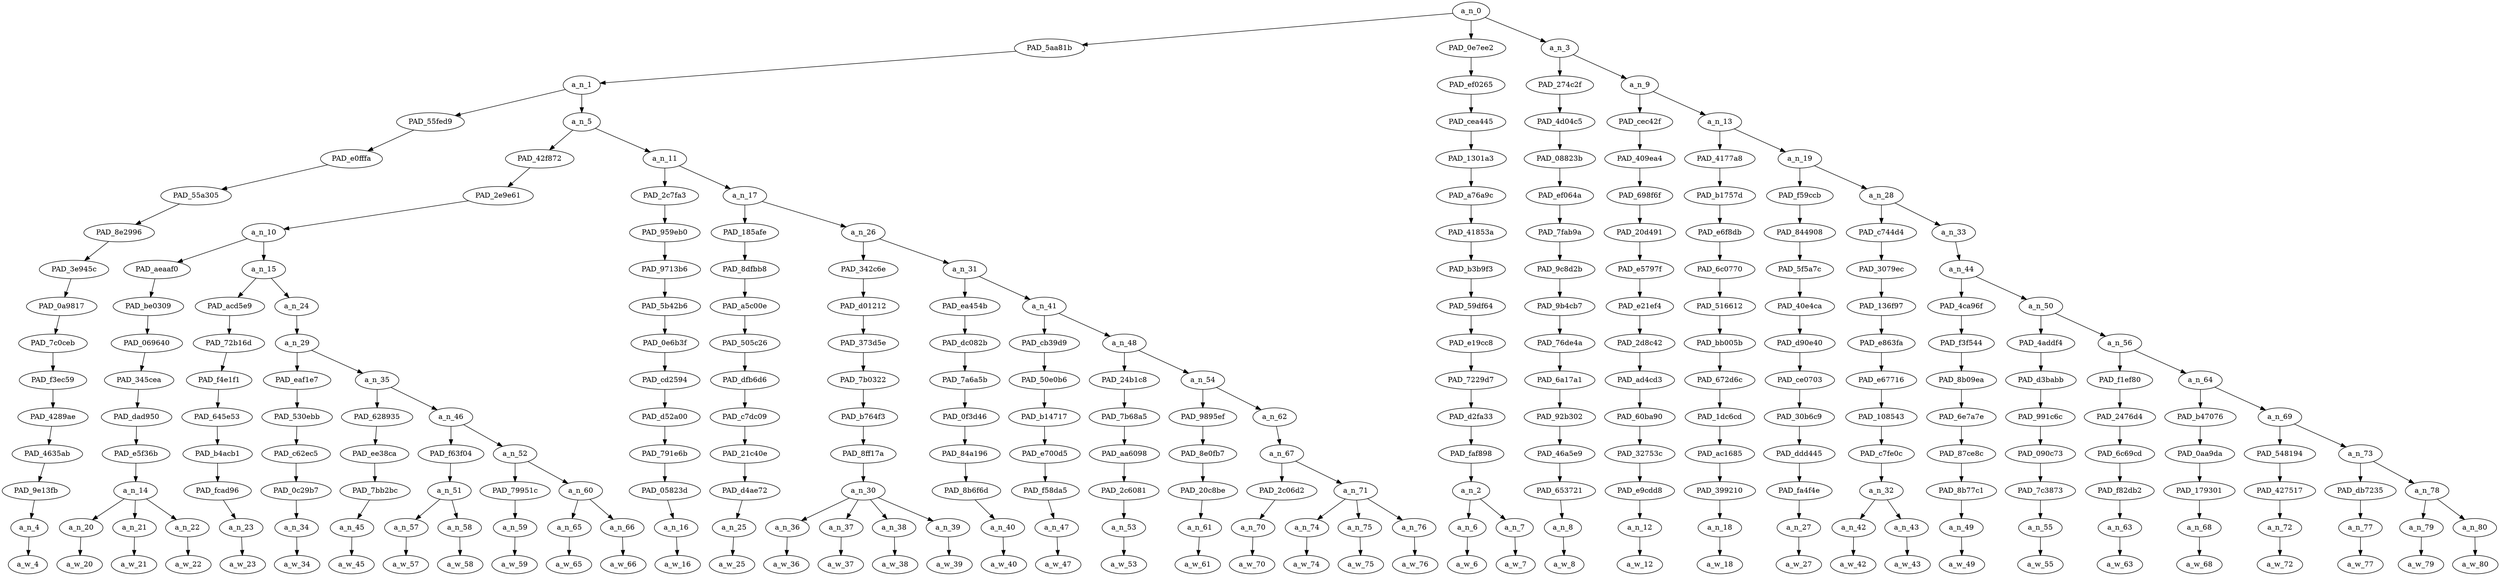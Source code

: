 strict digraph "" {
	a_n_0	[div_dir=1,
		index=0,
		level=15,
		pos="19.940673828125,15!",
		text_span="[0, 1, 2, 3, 4, 5, 6, 7, 8, 9, 10, 11, 12, 13, 14, 15, 16, 17, 18, 19, 20, 21, 22, 23, 24, 25, 26, 27, 28, 29, 30, 31, 32, 33, 34, \
35, 36, 37, 38, 39, 40, 41]",
		value=0.99999998];
	PAD_5aa81b	[div_dir=1,
		index=0,
		level=14,
		pos="4.275390625,14!",
		text_span="[0, 1, 2, 3, 4, 5, 6, 7, 8, 9, 10, 11, 12, 13, 14, 15, 16, 17, 18, 19, 20, 21, 22, 23, 24, 25]",
		value=0.67965793];
	a_n_0 -> PAD_5aa81b;
	PAD_0e7ee2	[div_dir=1,
		index=1,
		level=14,
		pos="26.5,14!",
		text_span="[26, 27]",
		value=0.03402904];
	a_n_0 -> PAD_0e7ee2;
	a_n_3	[div_dir=1,
		index=2,
		level=14,
		pos="29.046630859375,14!",
		text_span="[28, 29, 30, 31, 32, 33, 34, 35, 36, 37, 38, 39, 40, 41]",
		value=0.28548765];
	a_n_0 -> a_n_3;
	a_n_1	[div_dir=1,
		index=0,
		level=13,
		pos="4.275390625,13!",
		text_span="[0, 1, 2, 3, 4, 5, 6, 7, 8, 9, 10, 11, 12, 13, 14, 15, 16, 17, 18, 19, 20, 21, 22, 23, 24, 25]",
		value=0.67965793];
	PAD_5aa81b -> a_n_1;
	PAD_55fed9	[div_dir=1,
		index=0,
		level=12,
		pos="0.0,12!",
		text_span="[0]",
		value=0.03055779];
	a_n_1 -> PAD_55fed9;
	a_n_5	[div_dir=1,
		index=1,
		level=12,
		pos="8.55078125,12!",
		text_span="[1, 2, 3, 4, 5, 6, 7, 8, 9, 10, 11, 12, 13, 14, 15, 16, 17, 18, 19, 20, 21, 22, 23, 24, 25]",
		value=0.64831729];
	a_n_1 -> a_n_5;
	PAD_e0fffa	[div_dir=1,
		index=0,
		level=11,
		pos="0.0,11!",
		text_span="[0]",
		value=0.03055779];
	PAD_55fed9 -> PAD_e0fffa;
	PAD_55a305	[div_dir=1,
		index=0,
		level=10,
		pos="0.0,10!",
		text_span="[0]",
		value=0.03055779];
	PAD_e0fffa -> PAD_55a305;
	PAD_8e2996	[div_dir=1,
		index=0,
		level=9,
		pos="0.0,9!",
		text_span="[0]",
		value=0.03055779];
	PAD_55a305 -> PAD_8e2996;
	PAD_3e945c	[div_dir=1,
		index=0,
		level=8,
		pos="0.0,8!",
		text_span="[0]",
		value=0.03055779];
	PAD_8e2996 -> PAD_3e945c;
	PAD_0a9817	[div_dir=1,
		index=0,
		level=7,
		pos="0.0,7!",
		text_span="[0]",
		value=0.03055779];
	PAD_3e945c -> PAD_0a9817;
	PAD_7c0ceb	[div_dir=1,
		index=0,
		level=6,
		pos="0.0,6!",
		text_span="[0]",
		value=0.03055779];
	PAD_0a9817 -> PAD_7c0ceb;
	PAD_f3ec59	[div_dir=1,
		index=0,
		level=5,
		pos="0.0,5!",
		text_span="[0]",
		value=0.03055779];
	PAD_7c0ceb -> PAD_f3ec59;
	PAD_4289ae	[div_dir=1,
		index=0,
		level=4,
		pos="0.0,4!",
		text_span="[0]",
		value=0.03055779];
	PAD_f3ec59 -> PAD_4289ae;
	PAD_4635ab	[div_dir=1,
		index=0,
		level=3,
		pos="0.0,3!",
		text_span="[0]",
		value=0.03055779];
	PAD_4289ae -> PAD_4635ab;
	PAD_9e13fb	[div_dir=1,
		index=0,
		level=2,
		pos="0.0,2!",
		text_span="[0]",
		value=0.03055779];
	PAD_4635ab -> PAD_9e13fb;
	a_n_4	[div_dir=1,
		index=0,
		level=1,
		pos="0.0,1!",
		text_span="[0]",
		value=0.03055779];
	PAD_9e13fb -> a_n_4;
	a_w_4	[div_dir=0,
		index=0,
		level=0,
		pos="0,0!",
		text_span="[0]",
		value=if];
	a_n_4 -> a_w_4;
	PAD_42f872	[div_dir=1,
		index=1,
		level=11,
		pos="3.5390625,11!",
		text_span="[1, 2, 3, 4, 5, 6, 7, 8, 9, 10, 11]",
		value=0.24037315];
	a_n_5 -> PAD_42f872;
	a_n_11	[div_dir=1,
		index=2,
		level=11,
		pos="13.5625,11!",
		text_span="[12, 13, 14, 15, 16, 17, 18, 19, 20, 21, 22, 23, 24, 25]",
		value=0.40720074];
	a_n_5 -> a_n_11;
	PAD_2e9e61	[div_dir=1,
		index=1,
		level=10,
		pos="3.5390625,10!",
		text_span="[1, 2, 3, 4, 5, 6, 7, 8, 9, 10, 11]",
		value=0.24037315];
	PAD_42f872 -> PAD_2e9e61;
	a_n_10	[div_dir=1,
		index=1,
		level=9,
		pos="3.5390625,9!",
		text_span="[1, 2, 3, 4, 5, 6, 7, 8, 9, 10, 11]",
		value=0.24037315];
	PAD_2e9e61 -> a_n_10;
	PAD_aeaaf0	[div_dir=1,
		index=1,
		level=8,
		pos="2.0,8!",
		text_span="[1, 2, 3]",
		value=0.09394217];
	a_n_10 -> PAD_aeaaf0;
	a_n_15	[div_dir=1,
		index=2,
		level=8,
		pos="5.078125,8!",
		text_span="[4, 5, 6, 7, 8, 9, 10, 11]",
		value=0.14599080];
	a_n_10 -> a_n_15;
	PAD_be0309	[div_dir=1,
		index=1,
		level=7,
		pos="2.0,7!",
		text_span="[1, 2, 3]",
		value=0.09394217];
	PAD_aeaaf0 -> PAD_be0309;
	PAD_069640	[div_dir=1,
		index=1,
		level=6,
		pos="2.0,6!",
		text_span="[1, 2, 3]",
		value=0.09394217];
	PAD_be0309 -> PAD_069640;
	PAD_345cea	[div_dir=1,
		index=1,
		level=5,
		pos="2.0,5!",
		text_span="[1, 2, 3]",
		value=0.09394217];
	PAD_069640 -> PAD_345cea;
	PAD_dad950	[div_dir=1,
		index=1,
		level=4,
		pos="2.0,4!",
		text_span="[1, 2, 3]",
		value=0.09394217];
	PAD_345cea -> PAD_dad950;
	PAD_e5f36b	[div_dir=1,
		index=1,
		level=3,
		pos="2.0,3!",
		text_span="[1, 2, 3]",
		value=0.09394217];
	PAD_dad950 -> PAD_e5f36b;
	a_n_14	[div_dir=1,
		index=1,
		level=2,
		pos="2.0,2!",
		text_span="[1, 2, 3]",
		value=0.09394217];
	PAD_e5f36b -> a_n_14;
	a_n_20	[div_dir=1,
		index=1,
		level=1,
		pos="1.0,1!",
		text_span="[1]",
		value=0.02544638];
	a_n_14 -> a_n_20;
	a_n_21	[div_dir=1,
		index=2,
		level=1,
		pos="2.0,1!",
		text_span="[2]",
		value=0.03530721];
	a_n_14 -> a_n_21;
	a_n_22	[div_dir=1,
		index=3,
		level=1,
		pos="3.0,1!",
		text_span="[3]",
		value=0.03275971];
	a_n_14 -> a_n_22;
	a_w_20	[div_dir=0,
		index=1,
		level=0,
		pos="1,0!",
		text_span="[1]",
		value=every];
	a_n_20 -> a_w_20;
	a_w_21	[div_dir=0,
		index=2,
		level=0,
		pos="2,0!",
		text_span="[2]",
		value=white];
	a_n_21 -> a_w_21;
	a_w_22	[div_dir=0,
		index=3,
		level=0,
		pos="3,0!",
		text_span="[3]",
		value=man];
	a_n_22 -> a_w_22;
	PAD_acd5e9	[div_dir=1,
		index=2,
		level=7,
		pos="4.0,7!",
		text_span="[4]",
		value=0.02057072];
	a_n_15 -> PAD_acd5e9;
	a_n_24	[div_dir=1,
		index=3,
		level=7,
		pos="6.15625,7!",
		text_span="[5, 6, 7, 8, 9, 10, 11]",
		value=0.12516786];
	a_n_15 -> a_n_24;
	PAD_72b16d	[div_dir=1,
		index=2,
		level=6,
		pos="4.0,6!",
		text_span="[4]",
		value=0.02057072];
	PAD_acd5e9 -> PAD_72b16d;
	PAD_f4e1f1	[div_dir=1,
		index=2,
		level=5,
		pos="4.0,5!",
		text_span="[4]",
		value=0.02057072];
	PAD_72b16d -> PAD_f4e1f1;
	PAD_645e53	[div_dir=1,
		index=2,
		level=4,
		pos="4.0,4!",
		text_span="[4]",
		value=0.02057072];
	PAD_f4e1f1 -> PAD_645e53;
	PAD_b4acb1	[div_dir=1,
		index=2,
		level=3,
		pos="4.0,3!",
		text_span="[4]",
		value=0.02057072];
	PAD_645e53 -> PAD_b4acb1;
	PAD_fcad96	[div_dir=1,
		index=2,
		level=2,
		pos="4.0,2!",
		text_span="[4]",
		value=0.02057072];
	PAD_b4acb1 -> PAD_fcad96;
	a_n_23	[div_dir=1,
		index=4,
		level=1,
		pos="4.0,1!",
		text_span="[4]",
		value=0.02057072];
	PAD_fcad96 -> a_n_23;
	a_w_23	[div_dir=0,
		index=4,
		level=0,
		pos="4,0!",
		text_span="[4]",
		value=who];
	a_n_23 -> a_w_23;
	a_n_29	[div_dir=1,
		index=3,
		level=6,
		pos="6.15625,6!",
		text_span="[5, 6, 7, 8, 9, 10, 11]",
		value=0.12496294];
	a_n_24 -> a_n_29;
	PAD_eaf1e7	[div_dir=1,
		index=3,
		level=5,
		pos="5.0,5!",
		text_span="[5]",
		value=0.01959986];
	a_n_29 -> PAD_eaf1e7;
	a_n_35	[div_dir=1,
		index=4,
		level=5,
		pos="7.3125,5!",
		text_span="[6, 7, 8, 9, 10, 11]",
		value=0.10515816];
	a_n_29 -> a_n_35;
	PAD_530ebb	[div_dir=1,
		index=3,
		level=4,
		pos="5.0,4!",
		text_span="[5]",
		value=0.01959986];
	PAD_eaf1e7 -> PAD_530ebb;
	PAD_c62ec5	[div_dir=1,
		index=3,
		level=3,
		pos="5.0,3!",
		text_span="[5]",
		value=0.01959986];
	PAD_530ebb -> PAD_c62ec5;
	PAD_0c29b7	[div_dir=1,
		index=3,
		level=2,
		pos="5.0,2!",
		text_span="[5]",
		value=0.01959986];
	PAD_c62ec5 -> PAD_0c29b7;
	a_n_34	[div_dir=1,
		index=5,
		level=1,
		pos="5.0,1!",
		text_span="[5]",
		value=0.01959986];
	PAD_0c29b7 -> a_n_34;
	a_w_34	[div_dir=0,
		index=5,
		level=0,
		pos="5,0!",
		text_span="[5]",
		value=cares];
	a_n_34 -> a_w_34;
	PAD_628935	[div_dir=1,
		index=4,
		level=4,
		pos="6.0,4!",
		text_span="[6]",
		value=0.01697920];
	a_n_35 -> PAD_628935;
	a_n_46	[div_dir=1,
		index=5,
		level=4,
		pos="8.625,4!",
		text_span="[7, 8, 9, 10, 11]",
		value=0.08797905];
	a_n_35 -> a_n_46;
	PAD_ee38ca	[div_dir=1,
		index=4,
		level=3,
		pos="6.0,3!",
		text_span="[6]",
		value=0.01697920];
	PAD_628935 -> PAD_ee38ca;
	PAD_7bb2bc	[div_dir=1,
		index=4,
		level=2,
		pos="6.0,2!",
		text_span="[6]",
		value=0.01697920];
	PAD_ee38ca -> PAD_7bb2bc;
	a_n_45	[div_dir=1,
		index=6,
		level=1,
		pos="6.0,1!",
		text_span="[6]",
		value=0.01697920];
	PAD_7bb2bc -> a_n_45;
	a_w_45	[div_dir=0,
		index=6,
		level=0,
		pos="6,0!",
		text_span="[6]",
		value=about];
	a_n_45 -> a_w_45;
	PAD_f63f04	[div_dir=1,
		index=5,
		level=3,
		pos="7.5,3!",
		text_span="[7, 8]",
		value=0.03152978];
	a_n_46 -> PAD_f63f04;
	a_n_52	[div_dir=1,
		index=6,
		level=3,
		pos="9.75,3!",
		text_span="[9, 10, 11]",
		value=0.05625536];
	a_n_46 -> a_n_52;
	a_n_51	[div_dir=1,
		index=5,
		level=2,
		pos="7.5,2!",
		text_span="[7, 8]",
		value=0.03152978];
	PAD_f63f04 -> a_n_51;
	a_n_57	[div_dir=1,
		index=7,
		level=1,
		pos="7.0,1!",
		text_span="[7]",
		value=0.01437065];
	a_n_51 -> a_n_57;
	a_n_58	[div_dir=1,
		index=8,
		level=1,
		pos="8.0,1!",
		text_span="[8]",
		value=0.01704860];
	a_n_51 -> a_n_58;
	a_w_57	[div_dir=0,
		index=7,
		level=0,
		pos="7,0!",
		text_span="[7]",
		value=the];
	a_n_57 -> a_w_57;
	a_w_58	[div_dir=0,
		index=8,
		level=0,
		pos="8,0!",
		text_span="[8]",
		value=survival];
	a_n_58 -> a_w_58;
	PAD_79951c	[div_dir=1,
		index=6,
		level=2,
		pos="9.0,2!",
		text_span="[9]",
		value=0.01666526];
	a_n_52 -> PAD_79951c;
	a_n_60	[div_dir=1,
		index=7,
		level=2,
		pos="10.5,2!",
		text_span="[10, 11]",
		value=0.03943015];
	a_n_52 -> a_n_60;
	a_n_59	[div_dir=1,
		index=9,
		level=1,
		pos="9.0,1!",
		text_span="[9]",
		value=0.01666526];
	PAD_79951c -> a_n_59;
	a_w_59	[div_dir=0,
		index=9,
		level=0,
		pos="9,0!",
		text_span="[9]",
		value=of];
	a_n_59 -> a_w_59;
	a_n_65	[div_dir=1,
		index=10,
		level=1,
		pos="10.0,1!",
		text_span="[10]",
		value=0.01855398];
	a_n_60 -> a_n_65;
	a_n_66	[div_dir=1,
		index=11,
		level=1,
		pos="11.0,1!",
		text_span="[11]",
		value=0.02075713];
	a_n_60 -> a_n_66;
	a_w_65	[div_dir=0,
		index=10,
		level=0,
		pos="10,0!",
		text_span="[10]",
		value=our];
	a_n_65 -> a_w_65;
	a_w_66	[div_dir=0,
		index=11,
		level=0,
		pos="11,0!",
		text_span="[11]",
		value=race];
	a_n_66 -> a_w_66;
	PAD_2c7fa3	[div_dir=1,
		index=2,
		level=10,
		pos="12.0,10!",
		text_span="[12]",
		value=0.02116795];
	a_n_11 -> PAD_2c7fa3;
	a_n_17	[div_dir=1,
		index=3,
		level=10,
		pos="15.125,10!",
		text_span="[13, 14, 15, 16, 17, 18, 19, 20, 21, 22, 23, 24, 25]",
		value=0.38543283];
	a_n_11 -> a_n_17;
	PAD_959eb0	[div_dir=1,
		index=2,
		level=9,
		pos="12.0,9!",
		text_span="[12]",
		value=0.02116795];
	PAD_2c7fa3 -> PAD_959eb0;
	PAD_9713b6	[div_dir=1,
		index=3,
		level=8,
		pos="12.0,8!",
		text_span="[12]",
		value=0.02116795];
	PAD_959eb0 -> PAD_9713b6;
	PAD_5b42b6	[div_dir=1,
		index=4,
		level=7,
		pos="12.0,7!",
		text_span="[12]",
		value=0.02116795];
	PAD_9713b6 -> PAD_5b42b6;
	PAD_0e6b3f	[div_dir=1,
		index=4,
		level=6,
		pos="12.0,6!",
		text_span="[12]",
		value=0.02116795];
	PAD_5b42b6 -> PAD_0e6b3f;
	PAD_cd2594	[div_dir=1,
		index=5,
		level=5,
		pos="12.0,5!",
		text_span="[12]",
		value=0.02116795];
	PAD_0e6b3f -> PAD_cd2594;
	PAD_d52a00	[div_dir=1,
		index=6,
		level=4,
		pos="12.0,4!",
		text_span="[12]",
		value=0.02116795];
	PAD_cd2594 -> PAD_d52a00;
	PAD_791e6b	[div_dir=1,
		index=7,
		level=3,
		pos="12.0,3!",
		text_span="[12]",
		value=0.02116795];
	PAD_d52a00 -> PAD_791e6b;
	PAD_05823d	[div_dir=1,
		index=8,
		level=2,
		pos="12.0,2!",
		text_span="[12]",
		value=0.02116795];
	PAD_791e6b -> PAD_05823d;
	a_n_16	[div_dir=1,
		index=12,
		level=1,
		pos="12.0,1!",
		text_span="[12]",
		value=0.02116795];
	PAD_05823d -> a_n_16;
	a_w_16	[div_dir=0,
		index=12,
		level=0,
		pos="12,0!",
		text_span="[12]",
		value=killed];
	a_n_16 -> a_w_16;
	PAD_185afe	[div_dir=-1,
		index=3,
		level=9,
		pos="13.0,9!",
		text_span="[13]",
		value=0.01556268];
	a_n_17 -> PAD_185afe;
	a_n_26	[div_dir=1,
		index=4,
		level=9,
		pos="17.25,9!",
		text_span="[14, 15, 16, 17, 18, 19, 20, 21, 22, 23, 24, 25]",
		value=0.36929369];
	a_n_17 -> a_n_26;
	PAD_8dfbb8	[div_dir=-1,
		index=4,
		level=8,
		pos="13.0,8!",
		text_span="[13]",
		value=0.01556268];
	PAD_185afe -> PAD_8dfbb8;
	PAD_a5c00e	[div_dir=-1,
		index=5,
		level=7,
		pos="13.0,7!",
		text_span="[13]",
		value=0.01556268];
	PAD_8dfbb8 -> PAD_a5c00e;
	PAD_505c26	[div_dir=-1,
		index=5,
		level=6,
		pos="13.0,6!",
		text_span="[13]",
		value=0.01556268];
	PAD_a5c00e -> PAD_505c26;
	PAD_dfb6d6	[div_dir=-1,
		index=6,
		level=5,
		pos="13.0,5!",
		text_span="[13]",
		value=0.01556268];
	PAD_505c26 -> PAD_dfb6d6;
	PAD_c7dc09	[div_dir=-1,
		index=7,
		level=4,
		pos="13.0,4!",
		text_span="[13]",
		value=0.01556268];
	PAD_dfb6d6 -> PAD_c7dc09;
	PAD_21c40e	[div_dir=-1,
		index=8,
		level=3,
		pos="13.0,3!",
		text_span="[13]",
		value=0.01556268];
	PAD_c7dc09 -> PAD_21c40e;
	PAD_d4ae72	[div_dir=-1,
		index=9,
		level=2,
		pos="13.0,2!",
		text_span="[13]",
		value=0.01556268];
	PAD_21c40e -> PAD_d4ae72;
	a_n_25	[div_dir=-1,
		index=13,
		level=1,
		pos="13.0,1!",
		text_span="[13]",
		value=0.01556268];
	PAD_d4ae72 -> a_n_25;
	a_w_25	[div_dir=0,
		index=13,
		level=0,
		pos="13,0!",
		text_span="[13]",
		value=as];
	a_n_25 -> a_w_25;
	PAD_342c6e	[div_dir=1,
		index=5,
		level=8,
		pos="15.5,8!",
		text_span="[14, 15, 16, 17]",
		value=0.22661802];
	a_n_26 -> PAD_342c6e;
	a_n_31	[div_dir=1,
		index=6,
		level=8,
		pos="19.0,8!",
		text_span="[18, 19, 20, 21, 22, 23, 24, 25]",
		value=0.14206937];
	a_n_26 -> a_n_31;
	PAD_d01212	[div_dir=1,
		index=6,
		level=7,
		pos="15.5,7!",
		text_span="[14, 15, 16, 17]",
		value=0.22661802];
	PAD_342c6e -> PAD_d01212;
	PAD_373d5e	[div_dir=1,
		index=6,
		level=6,
		pos="15.5,6!",
		text_span="[14, 15, 16, 17]",
		value=0.22661802];
	PAD_d01212 -> PAD_373d5e;
	PAD_7b0322	[div_dir=1,
		index=7,
		level=5,
		pos="15.5,5!",
		text_span="[14, 15, 16, 17]",
		value=0.22661802];
	PAD_373d5e -> PAD_7b0322;
	PAD_b764f3	[div_dir=1,
		index=8,
		level=4,
		pos="15.5,4!",
		text_span="[14, 15, 16, 17]",
		value=0.22661802];
	PAD_7b0322 -> PAD_b764f3;
	PAD_8ff17a	[div_dir=1,
		index=9,
		level=3,
		pos="15.5,3!",
		text_span="[14, 15, 16, 17]",
		value=0.22661802];
	PAD_b764f3 -> PAD_8ff17a;
	a_n_30	[div_dir=1,
		index=10,
		level=2,
		pos="15.5,2!",
		text_span="[14, 15, 16, 17]",
		value=0.22661802];
	PAD_8ff17a -> a_n_30;
	a_n_36	[div_dir=1,
		index=14,
		level=1,
		pos="14.0,1!",
		text_span="[14]",
		value=0.02031944];
	a_n_30 -> a_n_36;
	a_n_37	[div_dir=1,
		index=15,
		level=1,
		pos="15.0,1!",
		text_span="[15]",
		value=0.12129426];
	a_n_30 -> a_n_37;
	a_n_38	[div_dir=1,
		index=16,
		level=1,
		pos="16.0,1!",
		text_span="[16]",
		value=0.01946410];
	a_n_30 -> a_n_38;
	a_n_39	[div_dir=1,
		index=17,
		level=1,
		pos="17.0,1!",
		text_span="[17]",
		value=0.06490424];
	a_n_30 -> a_n_39;
	a_w_36	[div_dir=0,
		index=14,
		level=0,
		pos="14,0!",
		text_span="[14]",
		value=many];
	a_n_36 -> a_w_36;
	a_w_37	[div_dir=0,
		index=15,
		level=0,
		pos="15,0!",
		text_span="[15]",
		value=niggers];
	a_n_37 -> a_w_37;
	a_w_38	[div_dir=0,
		index=16,
		level=0,
		pos="16,0!",
		text_span="[16]",
		value=and];
	a_n_38 -> a_w_38;
	a_w_39	[div_dir=0,
		index=17,
		level=0,
		pos="17,0!",
		text_span="[17]",
		value=kikes];
	a_n_39 -> a_w_39;
	PAD_ea454b	[div_dir=1,
		index=7,
		level=7,
		pos="18.0,7!",
		text_span="[18]",
		value=0.01747156];
	a_n_31 -> PAD_ea454b;
	a_n_41	[div_dir=1,
		index=8,
		level=7,
		pos="20.0,7!",
		text_span="[19, 20, 21, 22, 23, 24, 25]",
		value=0.12437032];
	a_n_31 -> a_n_41;
	PAD_dc082b	[div_dir=1,
		index=7,
		level=6,
		pos="18.0,6!",
		text_span="[18]",
		value=0.01747156];
	PAD_ea454b -> PAD_dc082b;
	PAD_7a6a5b	[div_dir=1,
		index=8,
		level=5,
		pos="18.0,5!",
		text_span="[18]",
		value=0.01747156];
	PAD_dc082b -> PAD_7a6a5b;
	PAD_0f3d46	[div_dir=1,
		index=9,
		level=4,
		pos="18.0,4!",
		text_span="[18]",
		value=0.01747156];
	PAD_7a6a5b -> PAD_0f3d46;
	PAD_84a196	[div_dir=1,
		index=10,
		level=3,
		pos="18.0,3!",
		text_span="[18]",
		value=0.01747156];
	PAD_0f3d46 -> PAD_84a196;
	PAD_8b6f6d	[div_dir=1,
		index=11,
		level=2,
		pos="18.0,2!",
		text_span="[18]",
		value=0.01747156];
	PAD_84a196 -> PAD_8b6f6d;
	a_n_40	[div_dir=1,
		index=18,
		level=1,
		pos="18.0,1!",
		text_span="[18]",
		value=0.01747156];
	PAD_8b6f6d -> a_n_40;
	a_w_40	[div_dir=0,
		index=18,
		level=0,
		pos="18,0!",
		text_span="[18]",
		value=as1];
	a_n_40 -> a_w_40;
	PAD_cb39d9	[div_dir=1,
		index=8,
		level=6,
		pos="19.0,6!",
		text_span="[19]",
		value=0.01729830];
	a_n_41 -> PAD_cb39d9;
	a_n_48	[div_dir=1,
		index=9,
		level=6,
		pos="21.0,6!",
		text_span="[20, 21, 22, 23, 24, 25]",
		value=0.10684010];
	a_n_41 -> a_n_48;
	PAD_50e0b6	[div_dir=1,
		index=9,
		level=5,
		pos="19.0,5!",
		text_span="[19]",
		value=0.01729830];
	PAD_cb39d9 -> PAD_50e0b6;
	PAD_b14717	[div_dir=1,
		index=10,
		level=4,
		pos="19.0,4!",
		text_span="[19]",
		value=0.01729830];
	PAD_50e0b6 -> PAD_b14717;
	PAD_e700d5	[div_dir=1,
		index=11,
		level=3,
		pos="19.0,3!",
		text_span="[19]",
		value=0.01729830];
	PAD_b14717 -> PAD_e700d5;
	PAD_f58da5	[div_dir=1,
		index=12,
		level=2,
		pos="19.0,2!",
		text_span="[19]",
		value=0.01729830];
	PAD_e700d5 -> PAD_f58da5;
	a_n_47	[div_dir=1,
		index=19,
		level=1,
		pos="19.0,1!",
		text_span="[19]",
		value=0.01729830];
	PAD_f58da5 -> a_n_47;
	a_w_47	[div_dir=0,
		index=19,
		level=0,
		pos="19,0!",
		text_span="[19]",
		value=they];
	a_n_47 -> a_w_47;
	PAD_24b1c8	[div_dir=1,
		index=10,
		level=5,
		pos="20.0,5!",
		text_span="[20]",
		value=0.01681127];
	a_n_48 -> PAD_24b1c8;
	a_n_54	[div_dir=1,
		index=11,
		level=5,
		pos="22.0,5!",
		text_span="[21, 22, 23, 24, 25]",
		value=0.08982127];
	a_n_48 -> a_n_54;
	PAD_7b68a5	[div_dir=1,
		index=11,
		level=4,
		pos="20.0,4!",
		text_span="[20]",
		value=0.01681127];
	PAD_24b1c8 -> PAD_7b68a5;
	PAD_aa6098	[div_dir=1,
		index=12,
		level=3,
		pos="20.0,3!",
		text_span="[20]",
		value=0.01681127];
	PAD_7b68a5 -> PAD_aa6098;
	PAD_2c6081	[div_dir=1,
		index=13,
		level=2,
		pos="20.0,2!",
		text_span="[20]",
		value=0.01681127];
	PAD_aa6098 -> PAD_2c6081;
	a_n_53	[div_dir=1,
		index=20,
		level=1,
		pos="20.0,1!",
		text_span="[20]",
		value=0.01681127];
	PAD_2c6081 -> a_n_53;
	a_w_53	[div_dir=0,
		index=20,
		level=0,
		pos="20,0!",
		text_span="[20]",
		value=could];
	a_n_53 -> a_w_53;
	PAD_9895ef	[div_dir=1,
		index=12,
		level=4,
		pos="21.0,4!",
		text_span="[21]",
		value=0.01737245];
	a_n_54 -> PAD_9895ef;
	a_n_62	[div_dir=1,
		index=13,
		level=4,
		pos="23.0,4!",
		text_span="[22, 23, 24, 25]",
		value=0.07225892];
	a_n_54 -> a_n_62;
	PAD_8e0fb7	[div_dir=1,
		index=13,
		level=3,
		pos="21.0,3!",
		text_span="[21]",
		value=0.01737245];
	PAD_9895ef -> PAD_8e0fb7;
	PAD_20c8be	[div_dir=1,
		index=14,
		level=2,
		pos="21.0,2!",
		text_span="[21]",
		value=0.01737245];
	PAD_8e0fb7 -> PAD_20c8be;
	a_n_61	[div_dir=1,
		index=21,
		level=1,
		pos="21.0,1!",
		text_span="[21]",
		value=0.01737245];
	PAD_20c8be -> a_n_61;
	a_w_61	[div_dir=0,
		index=21,
		level=0,
		pos="21,0!",
		text_span="[21]",
		value=before];
	a_n_61 -> a_w_61;
	a_n_67	[div_dir=1,
		index=14,
		level=3,
		pos="23.0,3!",
		text_span="[22, 23, 24, 25]",
		value=0.07209566];
	a_n_62 -> a_n_67;
	PAD_2c06d2	[div_dir=1,
		index=15,
		level=2,
		pos="22.0,2!",
		text_span="[22]",
		value=0.01714228];
	a_n_67 -> PAD_2c06d2;
	a_n_71	[div_dir=1,
		index=16,
		level=2,
		pos="24.0,2!",
		text_span="[23, 24, 25]",
		value=0.05479013];
	a_n_67 -> a_n_71;
	a_n_70	[div_dir=1,
		index=22,
		level=1,
		pos="22.0,1!",
		text_span="[22]",
		value=0.01714228];
	PAD_2c06d2 -> a_n_70;
	a_w_70	[div_dir=0,
		index=22,
		level=0,
		pos="22,0!",
		text_span="[22]",
		value=getting];
	a_n_70 -> a_w_70;
	a_n_74	[div_dir=1,
		index=23,
		level=1,
		pos="23.0,1!",
		text_span="[23]",
		value=0.01643390];
	a_n_71 -> a_n_74;
	a_n_75	[div_dir=1,
		index=24,
		level=1,
		pos="24.0,1!",
		text_span="[24]",
		value=0.01688215];
	a_n_71 -> a_n_75;
	a_n_76	[div_dir=1,
		index=25,
		level=1,
		pos="25.0,1!",
		text_span="[25]",
		value=0.02133331];
	a_n_71 -> a_n_76;
	a_w_74	[div_dir=0,
		index=23,
		level=0,
		pos="23,0!",
		text_span="[23]",
		value=arrested];
	a_n_74 -> a_w_74;
	a_w_75	[div_dir=0,
		index=24,
		level=0,
		pos="24,0!",
		text_span="[24]",
		value=or];
	a_n_75 -> a_w_75;
	a_w_76	[div_dir=0,
		index=25,
		level=0,
		pos="25,0!",
		text_span="[25]",
		value=killed1];
	a_n_76 -> a_w_76;
	PAD_ef0265	[div_dir=1,
		index=1,
		level=13,
		pos="26.5,13!",
		text_span="[26, 27]",
		value=0.03402904];
	PAD_0e7ee2 -> PAD_ef0265;
	PAD_cea445	[div_dir=1,
		index=2,
		level=12,
		pos="26.5,12!",
		text_span="[26, 27]",
		value=0.03402904];
	PAD_ef0265 -> PAD_cea445;
	PAD_1301a3	[div_dir=1,
		index=3,
		level=11,
		pos="26.5,11!",
		text_span="[26, 27]",
		value=0.03402904];
	PAD_cea445 -> PAD_1301a3;
	PAD_a76a9c	[div_dir=1,
		index=4,
		level=10,
		pos="26.5,10!",
		text_span="[26, 27]",
		value=0.03402904];
	PAD_1301a3 -> PAD_a76a9c;
	PAD_41853a	[div_dir=1,
		index=5,
		level=9,
		pos="26.5,9!",
		text_span="[26, 27]",
		value=0.03402904];
	PAD_a76a9c -> PAD_41853a;
	PAD_b3b9f3	[div_dir=1,
		index=7,
		level=8,
		pos="26.5,8!",
		text_span="[26, 27]",
		value=0.03402904];
	PAD_41853a -> PAD_b3b9f3;
	PAD_59df64	[div_dir=1,
		index=9,
		level=7,
		pos="26.5,7!",
		text_span="[26, 27]",
		value=0.03402904];
	PAD_b3b9f3 -> PAD_59df64;
	PAD_e19cc8	[div_dir=1,
		index=10,
		level=6,
		pos="26.5,6!",
		text_span="[26, 27]",
		value=0.03402904];
	PAD_59df64 -> PAD_e19cc8;
	PAD_7229d7	[div_dir=1,
		index=12,
		level=5,
		pos="26.5,5!",
		text_span="[26, 27]",
		value=0.03402904];
	PAD_e19cc8 -> PAD_7229d7;
	PAD_d2fa33	[div_dir=1,
		index=14,
		level=4,
		pos="26.5,4!",
		text_span="[26, 27]",
		value=0.03402904];
	PAD_7229d7 -> PAD_d2fa33;
	PAD_faf898	[div_dir=1,
		index=15,
		level=3,
		pos="26.5,3!",
		text_span="[26, 27]",
		value=0.03402904];
	PAD_d2fa33 -> PAD_faf898;
	a_n_2	[div_dir=1,
		index=17,
		level=2,
		pos="26.5,2!",
		text_span="[26, 27]",
		value=0.03402904];
	PAD_faf898 -> a_n_2;
	a_n_6	[div_dir=1,
		index=26,
		level=1,
		pos="26.0,1!",
		text_span="[26]",
		value=0.01683449];
	a_n_2 -> a_n_6;
	a_n_7	[div_dir=1,
		index=27,
		level=1,
		pos="27.0,1!",
		text_span="[27]",
		value=0.01711401];
	a_n_2 -> a_n_7;
	a_w_6	[div_dir=0,
		index=26,
		level=0,
		pos="26,0!",
		text_span="[26]",
		value=the1];
	a_n_6 -> a_w_6;
	a_w_7	[div_dir=0,
		index=27,
		level=0,
		pos="27,0!",
		text_span="[27]",
		value=problem];
	a_n_7 -> a_w_7;
	PAD_274c2f	[div_dir=1,
		index=2,
		level=13,
		pos="28.0,13!",
		text_span="[28]",
		value=0.01741233];
	a_n_3 -> PAD_274c2f;
	a_n_9	[div_dir=1,
		index=3,
		level=13,
		pos="30.09326171875,13!",
		text_span="[29, 30, 31, 32, 33, 34, 35, 36, 37, 38, 39, 40, 41]",
		value=0.26774994];
	a_n_3 -> a_n_9;
	PAD_4d04c5	[div_dir=1,
		index=3,
		level=12,
		pos="28.0,12!",
		text_span="[28]",
		value=0.01741233];
	PAD_274c2f -> PAD_4d04c5;
	PAD_08823b	[div_dir=1,
		index=4,
		level=11,
		pos="28.0,11!",
		text_span="[28]",
		value=0.01741233];
	PAD_4d04c5 -> PAD_08823b;
	PAD_ef064a	[div_dir=1,
		index=5,
		level=10,
		pos="28.0,10!",
		text_span="[28]",
		value=0.01741233];
	PAD_08823b -> PAD_ef064a;
	PAD_7fab9a	[div_dir=1,
		index=6,
		level=9,
		pos="28.0,9!",
		text_span="[28]",
		value=0.01741233];
	PAD_ef064a -> PAD_7fab9a;
	PAD_9c8d2b	[div_dir=1,
		index=8,
		level=8,
		pos="28.0,8!",
		text_span="[28]",
		value=0.01741233];
	PAD_7fab9a -> PAD_9c8d2b;
	PAD_9b4cb7	[div_dir=1,
		index=10,
		level=7,
		pos="28.0,7!",
		text_span="[28]",
		value=0.01741233];
	PAD_9c8d2b -> PAD_9b4cb7;
	PAD_76de4a	[div_dir=1,
		index=11,
		level=6,
		pos="28.0,6!",
		text_span="[28]",
		value=0.01741233];
	PAD_9b4cb7 -> PAD_76de4a;
	PAD_6a17a1	[div_dir=1,
		index=13,
		level=5,
		pos="28.0,5!",
		text_span="[28]",
		value=0.01741233];
	PAD_76de4a -> PAD_6a17a1;
	PAD_92b302	[div_dir=1,
		index=15,
		level=4,
		pos="28.0,4!",
		text_span="[28]",
		value=0.01741233];
	PAD_6a17a1 -> PAD_92b302;
	PAD_46a5e9	[div_dir=1,
		index=16,
		level=3,
		pos="28.0,3!",
		text_span="[28]",
		value=0.01741233];
	PAD_92b302 -> PAD_46a5e9;
	PAD_653721	[div_dir=1,
		index=18,
		level=2,
		pos="28.0,2!",
		text_span="[28]",
		value=0.01741233];
	PAD_46a5e9 -> PAD_653721;
	a_n_8	[div_dir=1,
		index=28,
		level=1,
		pos="28.0,1!",
		text_span="[28]",
		value=0.01741233];
	PAD_653721 -> a_n_8;
	a_w_8	[div_dir=0,
		index=28,
		level=0,
		pos="28,0!",
		text_span="[28]",
		value=would];
	a_n_8 -> a_w_8;
	PAD_cec42f	[div_dir=1,
		index=4,
		level=12,
		pos="29.0,12!",
		text_span="[29]",
		value=0.01778374];
	a_n_9 -> PAD_cec42f;
	a_n_13	[div_dir=1,
		index=5,
		level=12,
		pos="31.1865234375,12!",
		text_span="[30, 31, 32, 33, 34, 35, 36, 37, 38, 39, 40, 41]",
		value=0.24964080];
	a_n_9 -> a_n_13;
	PAD_409ea4	[div_dir=1,
		index=5,
		level=11,
		pos="29.0,11!",
		text_span="[29]",
		value=0.01778374];
	PAD_cec42f -> PAD_409ea4;
	PAD_698f6f	[div_dir=1,
		index=6,
		level=10,
		pos="29.0,10!",
		text_span="[29]",
		value=0.01778374];
	PAD_409ea4 -> PAD_698f6f;
	PAD_20d491	[div_dir=1,
		index=7,
		level=9,
		pos="29.0,9!",
		text_span="[29]",
		value=0.01778374];
	PAD_698f6f -> PAD_20d491;
	PAD_e5797f	[div_dir=1,
		index=9,
		level=8,
		pos="29.0,8!",
		text_span="[29]",
		value=0.01778374];
	PAD_20d491 -> PAD_e5797f;
	PAD_e21ef4	[div_dir=1,
		index=11,
		level=7,
		pos="29.0,7!",
		text_span="[29]",
		value=0.01778374];
	PAD_e5797f -> PAD_e21ef4;
	PAD_2d8c42	[div_dir=1,
		index=12,
		level=6,
		pos="29.0,6!",
		text_span="[29]",
		value=0.01778374];
	PAD_e21ef4 -> PAD_2d8c42;
	PAD_ad4cd3	[div_dir=1,
		index=14,
		level=5,
		pos="29.0,5!",
		text_span="[29]",
		value=0.01778374];
	PAD_2d8c42 -> PAD_ad4cd3;
	PAD_60ba90	[div_dir=1,
		index=16,
		level=4,
		pos="29.0,4!",
		text_span="[29]",
		value=0.01778374];
	PAD_ad4cd3 -> PAD_60ba90;
	PAD_32753c	[div_dir=1,
		index=17,
		level=3,
		pos="29.0,3!",
		text_span="[29]",
		value=0.01778374];
	PAD_60ba90 -> PAD_32753c;
	PAD_e9cdd8	[div_dir=1,
		index=19,
		level=2,
		pos="29.0,2!",
		text_span="[29]",
		value=0.01778374];
	PAD_32753c -> PAD_e9cdd8;
	a_n_12	[div_dir=1,
		index=29,
		level=1,
		pos="29.0,1!",
		text_span="[29]",
		value=0.01778374];
	PAD_e9cdd8 -> a_n_12;
	a_w_12	[div_dir=0,
		index=29,
		level=0,
		pos="29,0!",
		text_span="[29]",
		value=be];
	a_n_12 -> a_w_12;
	PAD_4177a8	[div_dir=-1,
		index=6,
		level=11,
		pos="30.0,11!",
		text_span="[30]",
		value=0.01968427];
	a_n_13 -> PAD_4177a8;
	a_n_19	[div_dir=1,
		index=7,
		level=11,
		pos="32.373046875,11!",
		text_span="[31, 32, 33, 34, 35, 36, 37, 38, 39, 40, 41]",
		value=0.22963231];
	a_n_13 -> a_n_19;
	PAD_b1757d	[div_dir=-1,
		index=7,
		level=10,
		pos="30.0,10!",
		text_span="[30]",
		value=0.01968427];
	PAD_4177a8 -> PAD_b1757d;
	PAD_e6f8db	[div_dir=-1,
		index=8,
		level=9,
		pos="30.0,9!",
		text_span="[30]",
		value=0.01968427];
	PAD_b1757d -> PAD_e6f8db;
	PAD_6c0770	[div_dir=-1,
		index=10,
		level=8,
		pos="30.0,8!",
		text_span="[30]",
		value=0.01968427];
	PAD_e6f8db -> PAD_6c0770;
	PAD_516612	[div_dir=-1,
		index=12,
		level=7,
		pos="30.0,7!",
		text_span="[30]",
		value=0.01968427];
	PAD_6c0770 -> PAD_516612;
	PAD_bb005b	[div_dir=-1,
		index=13,
		level=6,
		pos="30.0,6!",
		text_span="[30]",
		value=0.01968427];
	PAD_516612 -> PAD_bb005b;
	PAD_672d6c	[div_dir=-1,
		index=15,
		level=5,
		pos="30.0,5!",
		text_span="[30]",
		value=0.01968427];
	PAD_bb005b -> PAD_672d6c;
	PAD_1dc6cd	[div_dir=-1,
		index=17,
		level=4,
		pos="30.0,4!",
		text_span="[30]",
		value=0.01968427];
	PAD_672d6c -> PAD_1dc6cd;
	PAD_ac1685	[div_dir=-1,
		index=18,
		level=3,
		pos="30.0,3!",
		text_span="[30]",
		value=0.01968427];
	PAD_1dc6cd -> PAD_ac1685;
	PAD_399210	[div_dir=-1,
		index=20,
		level=2,
		pos="30.0,2!",
		text_span="[30]",
		value=0.01968427];
	PAD_ac1685 -> PAD_399210;
	a_n_18	[div_dir=-1,
		index=30,
		level=1,
		pos="30.0,1!",
		text_span="[30]",
		value=0.01968427];
	PAD_399210 -> a_n_18;
	a_w_18	[div_dir=0,
		index=30,
		level=0,
		pos="30,0!",
		text_span="[30]",
		value=solved];
	a_n_18 -> a_w_18;
	PAD_f59ccb	[div_dir=1,
		index=8,
		level=10,
		pos="31.0,10!",
		text_span="[31]",
		value=0.02909380];
	a_n_19 -> PAD_f59ccb;
	a_n_28	[div_dir=1,
		index=9,
		level=10,
		pos="33.74609375,10!",
		text_span="[32, 33, 34, 35, 36, 37, 38, 39, 40, 41]",
		value=0.20018666];
	a_n_19 -> a_n_28;
	PAD_844908	[div_dir=1,
		index=9,
		level=9,
		pos="31.0,9!",
		text_span="[31]",
		value=0.02909380];
	PAD_f59ccb -> PAD_844908;
	PAD_5f5a7c	[div_dir=1,
		index=11,
		level=8,
		pos="31.0,8!",
		text_span="[31]",
		value=0.02909380];
	PAD_844908 -> PAD_5f5a7c;
	PAD_40e4ca	[div_dir=1,
		index=13,
		level=7,
		pos="31.0,7!",
		text_span="[31]",
		value=0.02909380];
	PAD_5f5a7c -> PAD_40e4ca;
	PAD_d90e40	[div_dir=1,
		index=14,
		level=6,
		pos="31.0,6!",
		text_span="[31]",
		value=0.02909380];
	PAD_40e4ca -> PAD_d90e40;
	PAD_ce0703	[div_dir=1,
		index=16,
		level=5,
		pos="31.0,5!",
		text_span="[31]",
		value=0.02909380];
	PAD_d90e40 -> PAD_ce0703;
	PAD_30b6c9	[div_dir=1,
		index=18,
		level=4,
		pos="31.0,4!",
		text_span="[31]",
		value=0.02909380];
	PAD_ce0703 -> PAD_30b6c9;
	PAD_ddd445	[div_dir=1,
		index=19,
		level=3,
		pos="31.0,3!",
		text_span="[31]",
		value=0.02909380];
	PAD_30b6c9 -> PAD_ddd445;
	PAD_fa4f4e	[div_dir=1,
		index=21,
		level=2,
		pos="31.0,2!",
		text_span="[31]",
		value=0.02909380];
	PAD_ddd445 -> PAD_fa4f4e;
	a_n_27	[div_dir=1,
		index=31,
		level=1,
		pos="31.0,1!",
		text_span="[31]",
		value=0.02909380];
	PAD_fa4f4e -> a_n_27;
	a_w_27	[div_dir=0,
		index=31,
		level=0,
		pos="31,0!",
		text_span="[31]",
		value=in];
	a_n_27 -> a_w_27;
	PAD_c744d4	[div_dir=1,
		index=10,
		level=9,
		pos="32.5,9!",
		text_span="[32, 33]",
		value=0.03685637];
	a_n_28 -> PAD_c744d4;
	a_n_33	[div_dir=1,
		index=11,
		level=9,
		pos="34.9921875,9!",
		text_span="[34, 35, 36, 37, 38, 39, 40, 41]",
		value=0.16298879];
	a_n_28 -> a_n_33;
	PAD_3079ec	[div_dir=1,
		index=12,
		level=8,
		pos="32.5,8!",
		text_span="[32, 33]",
		value=0.03685637];
	PAD_c744d4 -> PAD_3079ec;
	PAD_136f97	[div_dir=1,
		index=14,
		level=7,
		pos="32.5,7!",
		text_span="[32, 33]",
		value=0.03685637];
	PAD_3079ec -> PAD_136f97;
	PAD_e863fa	[div_dir=1,
		index=15,
		level=6,
		pos="32.5,6!",
		text_span="[32, 33]",
		value=0.03685637];
	PAD_136f97 -> PAD_e863fa;
	PAD_e67716	[div_dir=1,
		index=17,
		level=5,
		pos="32.5,5!",
		text_span="[32, 33]",
		value=0.03685637];
	PAD_e863fa -> PAD_e67716;
	PAD_108543	[div_dir=1,
		index=19,
		level=4,
		pos="32.5,4!",
		text_span="[32, 33]",
		value=0.03685637];
	PAD_e67716 -> PAD_108543;
	PAD_c7fe0c	[div_dir=1,
		index=20,
		level=3,
		pos="32.5,3!",
		text_span="[32, 33]",
		value=0.03685637];
	PAD_108543 -> PAD_c7fe0c;
	a_n_32	[div_dir=1,
		index=22,
		level=2,
		pos="32.5,2!",
		text_span="[32, 33]",
		value=0.03685637];
	PAD_c7fe0c -> a_n_32;
	a_n_42	[div_dir=1,
		index=32,
		level=1,
		pos="32.0,1!",
		text_span="[32]",
		value=0.01901073];
	a_n_32 -> a_n_42;
	a_n_43	[div_dir=1,
		index=33,
		level=1,
		pos="33.0,1!",
		text_span="[33]",
		value=0.01775107];
	a_n_32 -> a_n_43;
	a_w_42	[div_dir=0,
		index=32,
		level=0,
		pos="32,0!",
		text_span="[32]",
		value=no];
	a_n_42 -> a_w_42;
	a_w_43	[div_dir=0,
		index=33,
		level=0,
		pos="33,0!",
		text_span="[33]",
		value=time];
	a_n_43 -> a_w_43;
	a_n_44	[div_dir=1,
		index=13,
		level=8,
		pos="34.9921875,8!",
		text_span="[34, 35, 36, 37, 38, 39, 40, 41]",
		value=0.16265334];
	a_n_33 -> a_n_44;
	PAD_4ca96f	[div_dir=1,
		index=15,
		level=7,
		pos="34.0,7!",
		text_span="[34]",
		value=0.01674132];
	a_n_44 -> PAD_4ca96f;
	a_n_50	[div_dir=1,
		index=16,
		level=7,
		pos="35.984375,7!",
		text_span="[35, 36, 37, 38, 39, 40, 41]",
		value=0.14557656];
	a_n_44 -> a_n_50;
	PAD_f3f544	[div_dir=1,
		index=16,
		level=6,
		pos="34.0,6!",
		text_span="[34]",
		value=0.01674132];
	PAD_4ca96f -> PAD_f3f544;
	PAD_8b09ea	[div_dir=1,
		index=18,
		level=5,
		pos="34.0,5!",
		text_span="[34]",
		value=0.01674132];
	PAD_f3f544 -> PAD_8b09ea;
	PAD_6e7a7e	[div_dir=1,
		index=20,
		level=4,
		pos="34.0,4!",
		text_span="[34]",
		value=0.01674132];
	PAD_8b09ea -> PAD_6e7a7e;
	PAD_87ce8c	[div_dir=1,
		index=21,
		level=3,
		pos="34.0,3!",
		text_span="[34]",
		value=0.01674132];
	PAD_6e7a7e -> PAD_87ce8c;
	PAD_8b77c1	[div_dir=1,
		index=23,
		level=2,
		pos="34.0,2!",
		text_span="[34]",
		value=0.01674132];
	PAD_87ce8c -> PAD_8b77c1;
	a_n_49	[div_dir=1,
		index=34,
		level=1,
		pos="34.0,1!",
		text_span="[34]",
		value=0.01674132];
	PAD_8b77c1 -> a_n_49;
	a_w_49	[div_dir=0,
		index=34,
		level=0,
		pos="34,0!",
		text_span="[34]",
		value=this];
	a_n_49 -> a_w_49;
	PAD_4addf4	[div_dir=1,
		index=17,
		level=6,
		pos="35.0,6!",
		text_span="[35]",
		value=0.01782709];
	a_n_50 -> PAD_4addf4;
	a_n_56	[div_dir=1,
		index=18,
		level=6,
		pos="36.96875,6!",
		text_span="[36, 37, 38, 39, 40, 41]",
		value=0.12742997];
	a_n_50 -> a_n_56;
	PAD_d3babb	[div_dir=1,
		index=19,
		level=5,
		pos="35.0,5!",
		text_span="[35]",
		value=0.01782709];
	PAD_4addf4 -> PAD_d3babb;
	PAD_991c6c	[div_dir=1,
		index=21,
		level=4,
		pos="35.0,4!",
		text_span="[35]",
		value=0.01782709];
	PAD_d3babb -> PAD_991c6c;
	PAD_090c73	[div_dir=1,
		index=22,
		level=3,
		pos="35.0,3!",
		text_span="[35]",
		value=0.01782709];
	PAD_991c6c -> PAD_090c73;
	PAD_7c3873	[div_dir=1,
		index=24,
		level=2,
		pos="35.0,2!",
		text_span="[35]",
		value=0.01782709];
	PAD_090c73 -> PAD_7c3873;
	a_n_55	[div_dir=1,
		index=35,
		level=1,
		pos="35.0,1!",
		text_span="[35]",
		value=0.01782709];
	PAD_7c3873 -> a_n_55;
	a_w_55	[div_dir=0,
		index=35,
		level=0,
		pos="35,0!",
		text_span="[35]",
		value=is];
	a_n_55 -> a_w_55;
	PAD_f1ef80	[div_dir=1,
		index=20,
		level=5,
		pos="36.0,5!",
		text_span="[36]",
		value=0.01708673];
	a_n_56 -> PAD_f1ef80;
	a_n_64	[div_dir=1,
		index=21,
		level=5,
		pos="37.9375,5!",
		text_span="[37, 38, 39, 40, 41]",
		value=0.11002448];
	a_n_56 -> a_n_64;
	PAD_2476d4	[div_dir=1,
		index=22,
		level=4,
		pos="36.0,4!",
		text_span="[36]",
		value=0.01708673];
	PAD_f1ef80 -> PAD_2476d4;
	PAD_6c69cd	[div_dir=1,
		index=23,
		level=3,
		pos="36.0,3!",
		text_span="[36]",
		value=0.01708673];
	PAD_2476d4 -> PAD_6c69cd;
	PAD_f82db2	[div_dir=1,
		index=25,
		level=2,
		pos="36.0,2!",
		text_span="[36]",
		value=0.01708673];
	PAD_6c69cd -> PAD_f82db2;
	a_n_63	[div_dir=1,
		index=36,
		level=1,
		pos="36.0,1!",
		text_span="[36]",
		value=0.01708673];
	PAD_f82db2 -> a_n_63;
	a_w_63	[div_dir=0,
		index=36,
		level=0,
		pos="36,0!",
		text_span="[36]",
		value=what];
	a_n_63 -> a_w_63;
	PAD_b47076	[div_dir=1,
		index=23,
		level=4,
		pos="37.0,4!",
		text_span="[37]",
		value=0.01811678];
	a_n_64 -> PAD_b47076;
	a_n_69	[div_dir=1,
		index=24,
		level=4,
		pos="38.875,4!",
		text_span="[38, 39, 40, 41]",
		value=0.09161022];
	a_n_64 -> a_n_69;
	PAD_0aa9da	[div_dir=1,
		index=24,
		level=3,
		pos="37.0,3!",
		text_span="[37]",
		value=0.01811678];
	PAD_b47076 -> PAD_0aa9da;
	PAD_179301	[div_dir=1,
		index=26,
		level=2,
		pos="37.0,2!",
		text_span="[37]",
		value=0.01811678];
	PAD_0aa9da -> PAD_179301;
	a_n_68	[div_dir=1,
		index=37,
		level=1,
		pos="37.0,1!",
		text_span="[37]",
		value=0.01811678];
	PAD_179301 -> a_n_68;
	a_w_68	[div_dir=0,
		index=37,
		level=0,
		pos="37,0!",
		text_span="[37]",
		value=they1];
	a_n_68 -> a_w_68;
	PAD_548194	[div_dir=1,
		index=25,
		level=3,
		pos="38.0,3!",
		text_span="[38]",
		value=0.02032583];
	a_n_69 -> PAD_548194;
	a_n_73	[div_dir=1,
		index=26,
		level=3,
		pos="39.75,3!",
		text_span="[39, 40, 41]",
		value=0.07102221];
	a_n_69 -> a_n_73;
	PAD_427517	[div_dir=1,
		index=27,
		level=2,
		pos="38.0,2!",
		text_span="[38]",
		value=0.02032583];
	PAD_548194 -> PAD_427517;
	a_n_72	[div_dir=1,
		index=38,
		level=1,
		pos="38.0,1!",
		text_span="[38]",
		value=0.02032583];
	PAD_427517 -> a_n_72;
	a_w_72	[div_dir=0,
		index=38,
		level=0,
		pos="38,0!",
		text_span="[38]",
		value=fear];
	a_n_72 -> a_w_72;
	PAD_db7235	[div_dir=1,
		index=28,
		level=2,
		pos="39.0,2!",
		text_span="[39]",
		value=0.01720537];
	a_n_73 -> PAD_db7235;
	a_n_78	[div_dir=1,
		index=29,
		level=2,
		pos="40.5,2!",
		text_span="[40, 41]",
		value=0.05358686];
	a_n_73 -> a_n_78;
	a_n_77	[div_dir=1,
		index=39,
		level=1,
		pos="39.0,1!",
		text_span="[39]",
		value=0.01720537];
	PAD_db7235 -> a_n_77;
	a_w_77	[div_dir=0,
		index=39,
		level=0,
		pos="39,0!",
		text_span="[39]",
		value=more];
	a_n_77 -> a_w_77;
	a_n_79	[div_dir=1,
		index=40,
		level=1,
		pos="40.0,1!",
		text_span="[40]",
		value=0.01949149];
	a_n_78 -> a_n_79;
	a_n_80	[div_dir=1,
		index=41,
		level=1,
		pos="41.0,1!",
		text_span="[41]",
		value=0.03383439];
	a_n_78 -> a_n_80;
	a_w_79	[div_dir=0,
		index=40,
		level=0,
		pos="40,0!",
		text_span="[40]",
		value=than];
	a_n_79 -> a_w_79;
	a_w_80	[div_dir=0,
		index=41,
		level=0,
		pos="41,0!",
		text_span="[41]",
		value=anything];
	a_n_80 -> a_w_80;
}
